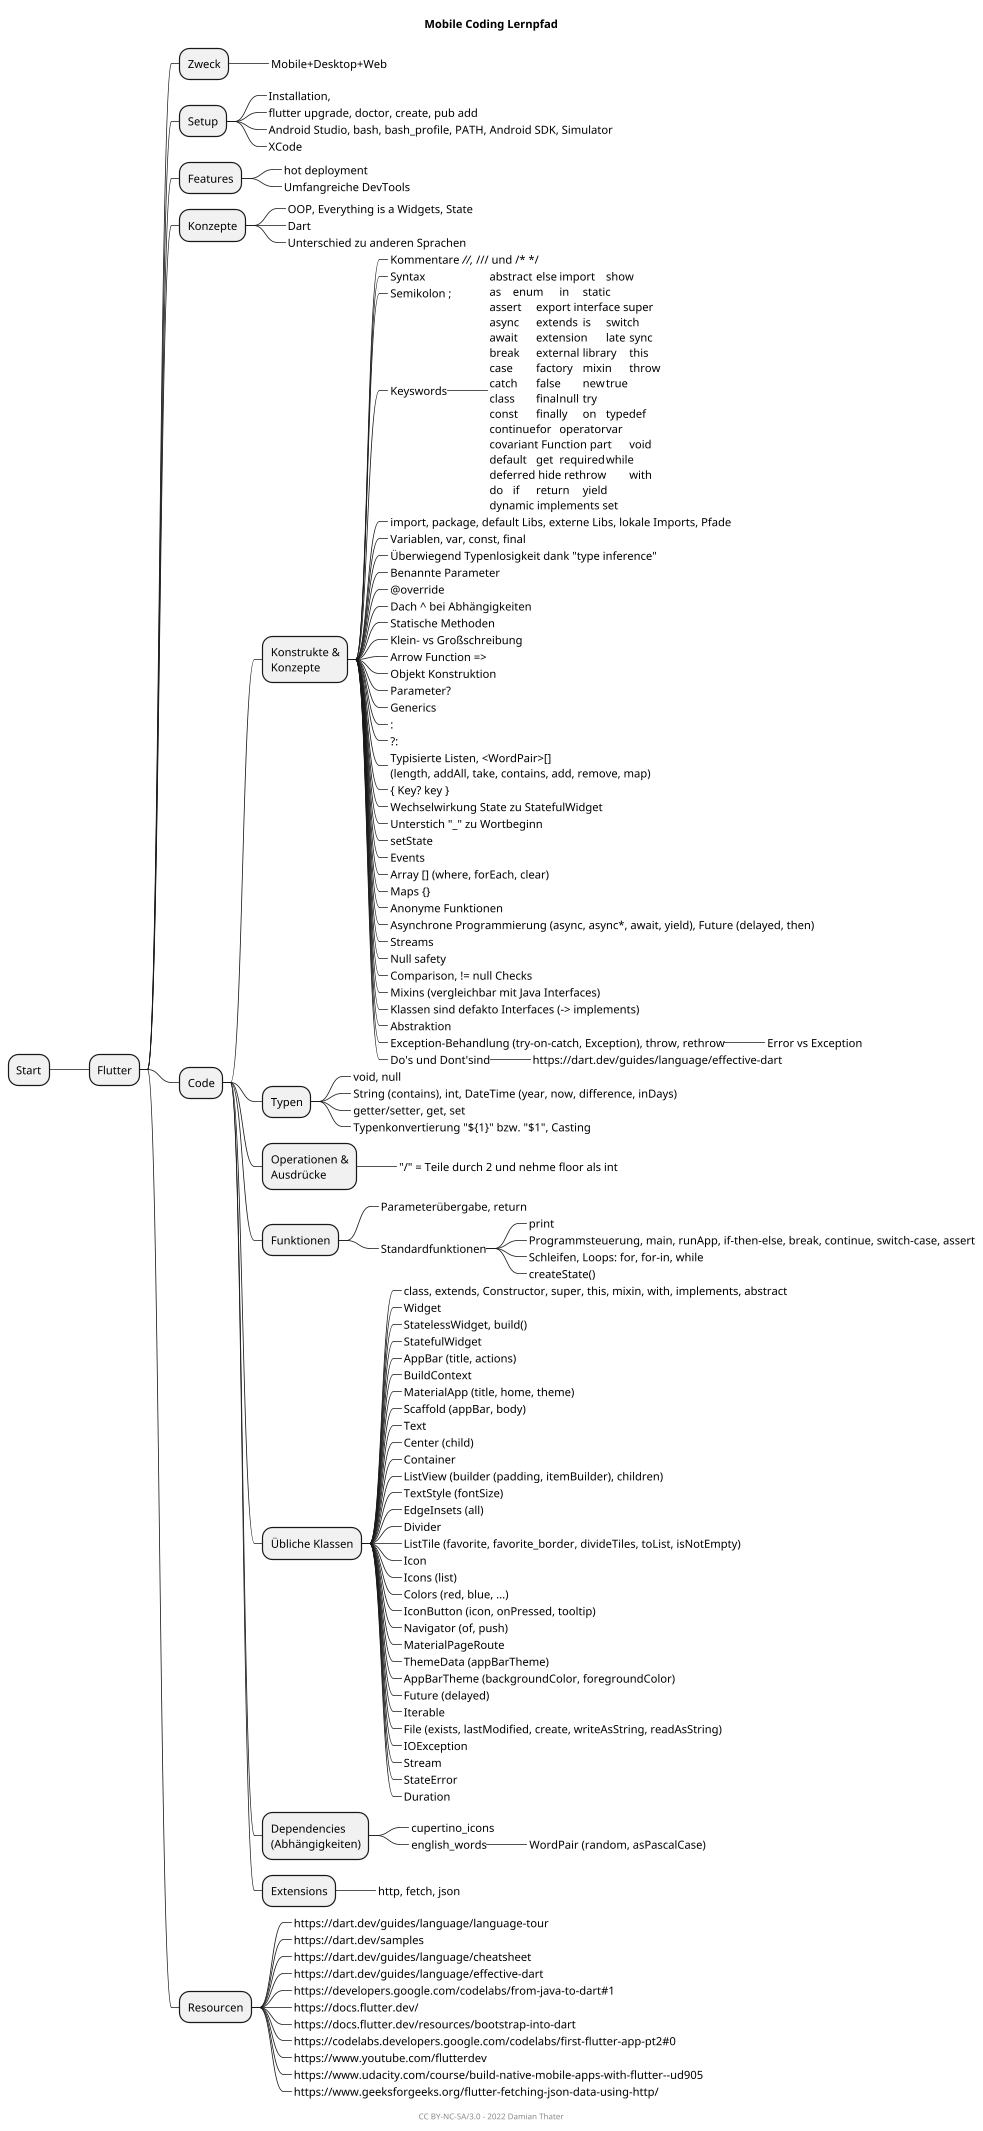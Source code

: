 @startmindmap
'https://plantuml.com/mindmap-diagram

title Mobile Coding Lernpfad
scale 0.8

+ Start
++ Flutter
+++ Zweck
++++_ Mobile+Desktop+Web
+++ Setup
++++_ Installation, 
++++_ flutter upgrade, doctor, create, pub add
++++_ Android Studio, bash, bash_profile, PATH, Android SDK, Simulator
++++_ XCode
+++ Features
++++_ hot deployment
++++_ Umfangreiche DevTools
+++ Konzepte
++++_ OOP, Everything is a Widgets, State
++++_ Dart
++++_ Unterschied zu anderen Sprachen
+++ Code
++++ Konstrukte &\nKonzepte
+++++_ Kommentare ////, ///// und /* */
+++++_ Syntax
+++++_ Semikolon ;
+++++_ Keyswords
++++++_ abstract	else	import	show \nas	enum	in	static \nassert	export interface super \nasync 	extends	is	switch \nawait 	extension 	late 	sync \nbreak	external 	library 	this \ncase	factory 	mixin 	throw \ncatch	false	new	true \nclass	final	null	try \nconst	finally	on 	typedef \ncontinue	for	operator	var \ncovariant Function part 	void \ndefault	get	required	while \ndeferred hide rethrow	with \ndo	if	return	yield \ndynamic implements set
+++++_ import, package, default Libs, externe Libs, lokale Imports, Pfade
+++++_ Variablen, var, const, final
+++++_ Überwiegend Typenlosigkeit dank "type inference"
+++++_ Benannte Parameter
+++++_ @override
+++++_ Dach ^ bei Abhängigkeiten
+++++_ Statische Methoden
+++++_ Klein- vs Großschreibung
+++++_ Arrow Function =>
+++++_ Objekt Konstruktion
+++++_ Parameter?
+++++_ Generics
+++++_ :
+++++_ ?:
+++++_ Typisierte Listen, <WordPair>[] \n(length, addAll, take, contains, add, remove, map)
+++++_ { Key? key }
+++++_ Wechselwirkung State zu StatefulWidget
+++++_ Unterstich "_" zu Wortbeginn
+++++_ setState
+++++_ Events
+++++_ Array [] (where, forEach, clear)
+++++_ Maps {}
+++++_ Anonyme Funktionen
+++++_ Asynchrone Programmierung (async, async*, await, yield), Future (delayed, then)
+++++_ Streams
+++++_ Null safety
+++++_ Comparison, != null Checks
+++++_ Mixins (vergleichbar mit Java Interfaces)
+++++_ Klassen sind defakto Interfaces (-> implements)
+++++_ Abstraktion
+++++_ Exception-Behandlung (try-on-catch, Exception), throw, rethrow
++++++_ Error vs Exception
+++++_ Do's und Dont'sind
++++++_ https://dart.dev/guides/language/effective-dart
++++ Typen
+++++_ void, null
+++++_ String (contains), int, DateTime (year, now, difference, inDays)
+++++_ getter/setter, get, set
+++++_ Typenkonvertierung "${1}" bzw. "$1", Casting
++++ Operationen &\nAusdrücke
+++++_ "~/" = Teile durch 2 und nehme floor als int
++++ Funktionen
+++++_ Parameterübergabe, return
+++++_ Standardfunktionen
++++++_ print
++++++_ Programmsteuerung, main, runApp, if-then-else, break, continue, switch-case, assert
++++++_ Schleifen, Loops: for, for-in, while
++++++_ createState()
++++ Übliche Klassen
+++++_ class, extends, Constructor, super, this, mixin, with, implements, abstract
+++++_ Widget
+++++_ StatelessWidget, build()
+++++_ StatefulWidget
+++++_ AppBar (title, actions)
+++++_ BuildContext
+++++_ MaterialApp (title, home, theme)
+++++_ Scaffold (appBar, body)
+++++_ Text
+++++_ Center (child)
+++++_ Container
+++++_ ListView (builder (padding, itemBuilder), children)
+++++_ TextStyle (fontSize)
+++++_ EdgeInsets (all)
+++++_ Divider
+++++_ ListTile (favorite, favorite_border, divideTiles, toList, isNotEmpty)
+++++_ Icon
+++++_ Icons (list)
+++++_ Colors (red, blue, ...)
+++++_ IconButton (icon, onPressed, tooltip)
+++++_ Navigator (of, push)
+++++_ MaterialPageRoute
+++++_ ThemeData (appBarTheme)
+++++_ AppBarTheme (backgroundColor, foregroundColor)
+++++_ Future (delayed)
+++++_ Iterable
+++++_ File (exists, lastModified, create, writeAsString, readAsString)
+++++_ IOException
+++++_ Stream
+++++_ StateError
+++++_ Duration
++++ Dependencies\n(Abhängigkeiten)
+++++_ cupertino_icons
+++++_ english_words
++++++_ WordPair (random, asPascalCase)
++++ Extensions
+++++_ http, fetch, json

+++ Resourcen
++++_ https://dart.dev/guides/language/language-tour
++++_ https://dart.dev/samples
++++_ https://dart.dev/guides/language/cheatsheet
++++_ https://dart.dev/guides/language/effective-dart
++++_ https://developers.google.com/codelabs/from-java-to-dart#1
++++_ https://docs.flutter.dev/
++++_ https://docs.flutter.dev/resources/bootstrap-into-dart
++++_ https://codelabs.developers.google.com/codelabs/first-flutter-app-pt2#0
++++_ https://www.youtube.com/flutterdev
++++_ https://www.udacity.com/course/build-native-mobile-apps-with-flutter--ud905
++++_ https://www.geeksforgeeks.org/flutter-fetching-json-data-using-http/

center footer \nCC BY-NC-SA/3.0 - 2022 Damian Thater

@endmindmap
